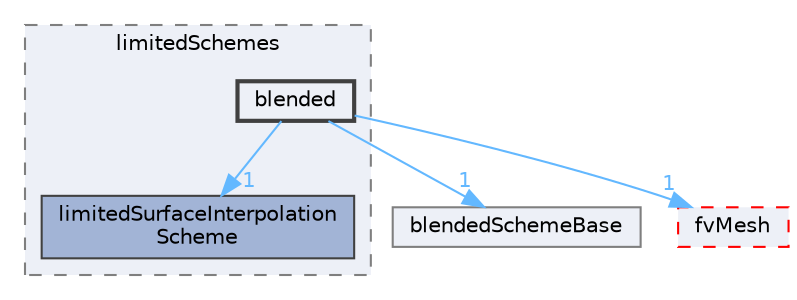 digraph "src/finiteVolume/interpolation/surfaceInterpolation/limitedSchemes/blended"
{
 // LATEX_PDF_SIZE
  bgcolor="transparent";
  edge [fontname=Helvetica,fontsize=10,labelfontname=Helvetica,labelfontsize=10];
  node [fontname=Helvetica,fontsize=10,shape=box,height=0.2,width=0.4];
  compound=true
  subgraph clusterdir_3b094e1ce2b3f641da0071aec2c4e694 {
    graph [ bgcolor="#edf0f7", pencolor="grey50", label="limitedSchemes", fontname=Helvetica,fontsize=10 style="filled,dashed", URL="dir_3b094e1ce2b3f641da0071aec2c4e694.html",tooltip=""]
  dir_4f765f4be874e7c1018013a8d8ff5f6d [label="limitedSurfaceInterpolation\lScheme", fillcolor="#a2b4d6", color="grey25", style="filled", URL="dir_4f765f4be874e7c1018013a8d8ff5f6d.html",tooltip=""];
  dir_53258ceb5eef05dd1839f6b8b6cdbe34 [label="blended", fillcolor="#edf0f7", color="grey25", style="filled,bold", URL="dir_53258ceb5eef05dd1839f6b8b6cdbe34.html",tooltip=""];
  }
  dir_12a067b830ecef67be6217f1ffe5344c [label="blendedSchemeBase", fillcolor="#edf0f7", color="grey50", style="filled", URL="dir_12a067b830ecef67be6217f1ffe5344c.html",tooltip=""];
  dir_c382fa095c9c33d8673c0dd60aaef275 [label="fvMesh", fillcolor="#edf0f7", color="red", style="filled,dashed", URL="dir_c382fa095c9c33d8673c0dd60aaef275.html",tooltip=""];
  dir_53258ceb5eef05dd1839f6b8b6cdbe34->dir_12a067b830ecef67be6217f1ffe5344c [headlabel="1", labeldistance=1.5 headhref="dir_000287_000291.html" href="dir_000287_000291.html" color="steelblue1" fontcolor="steelblue1"];
  dir_53258ceb5eef05dd1839f6b8b6cdbe34->dir_4f765f4be874e7c1018013a8d8ff5f6d [headlabel="1", labeldistance=1.5 headhref="dir_000287_002168.html" href="dir_000287_002168.html" color="steelblue1" fontcolor="steelblue1"];
  dir_53258ceb5eef05dd1839f6b8b6cdbe34->dir_c382fa095c9c33d8673c0dd60aaef275 [headlabel="1", labeldistance=1.5 headhref="dir_000287_001544.html" href="dir_000287_001544.html" color="steelblue1" fontcolor="steelblue1"];
}
